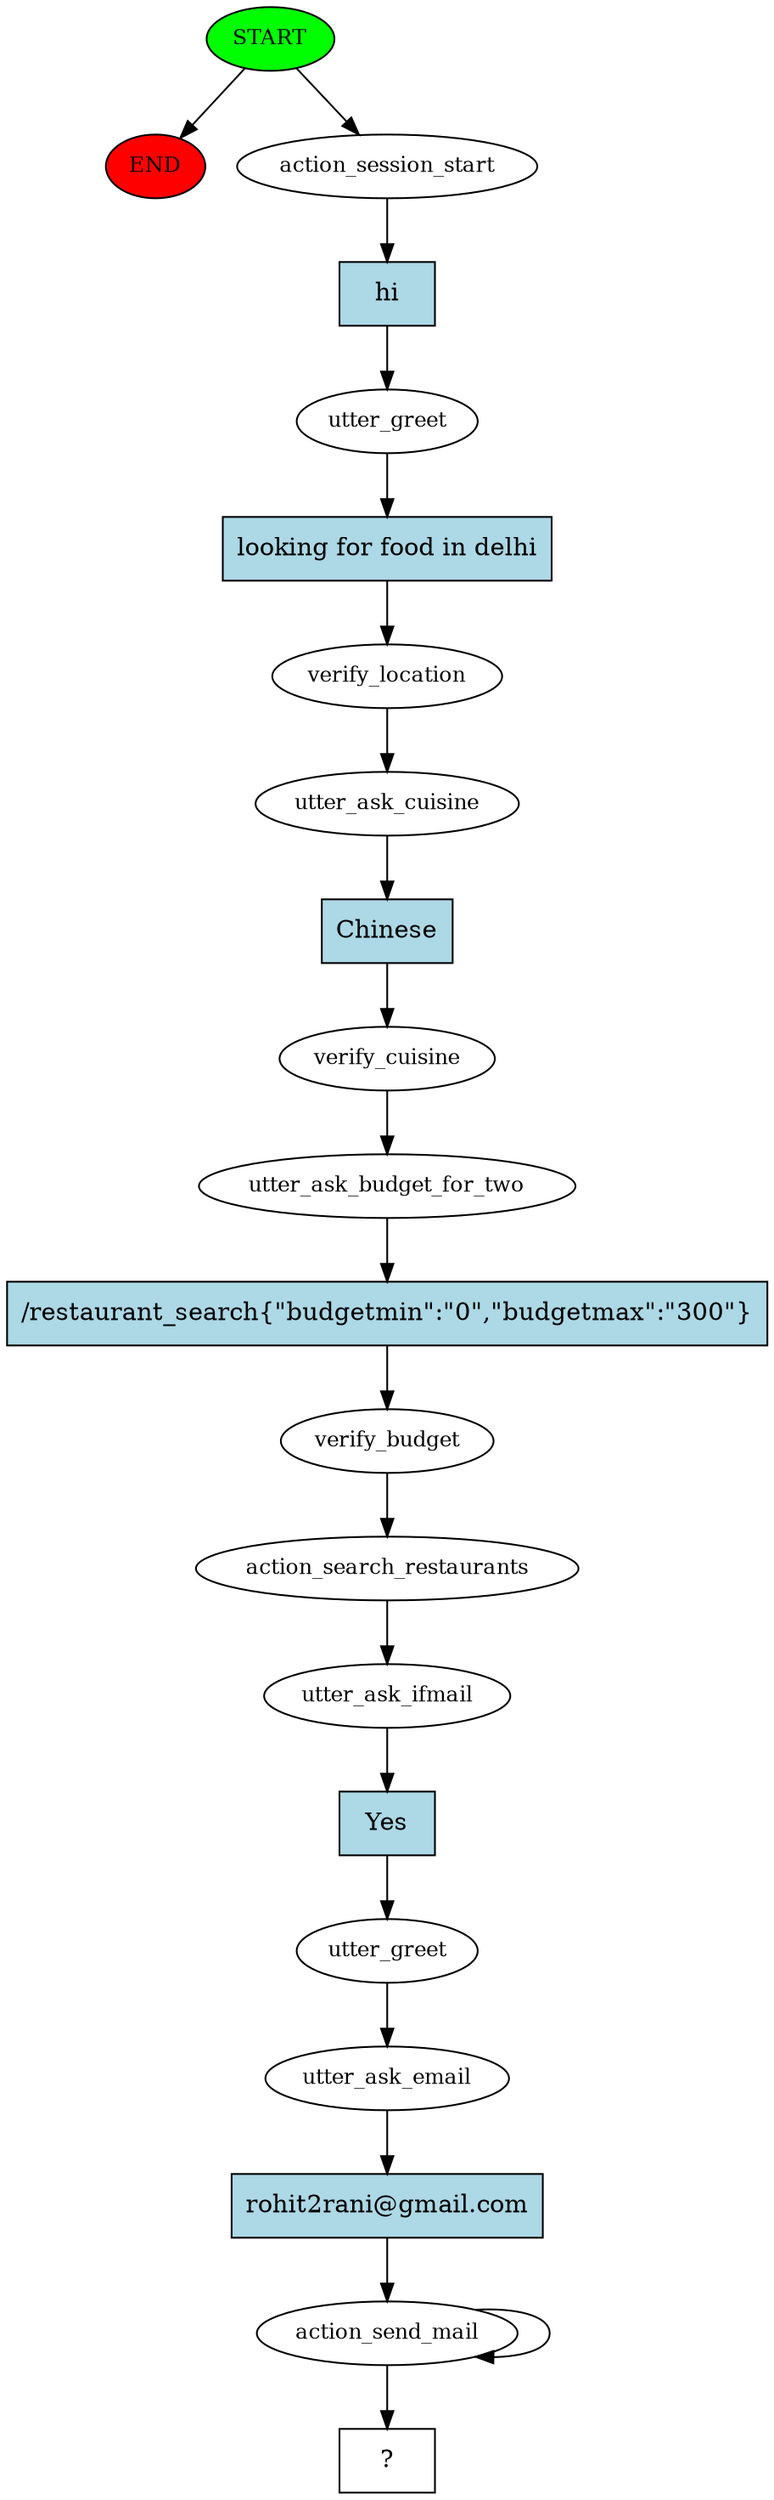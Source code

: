 digraph  {
0 [class="start active", fillcolor=green, fontsize=12, label=START, style=filled];
"-1" [class=end, fillcolor=red, fontsize=12, label=END, style=filled];
1 [class=active, fontsize=12, label=action_session_start];
2 [class=active, fontsize=12, label=utter_greet];
3 [class=active, fontsize=12, label=verify_location];
4 [class=active, fontsize=12, label=utter_ask_cuisine];
5 [class=active, fontsize=12, label=verify_cuisine];
6 [class=active, fontsize=12, label=utter_ask_budget_for_two];
7 [class=active, fontsize=12, label=verify_budget];
8 [class=active, fontsize=12, label=action_search_restaurants];
9 [class=active, fontsize=12, label=utter_ask_ifmail];
10 [class=active, fontsize=12, label=utter_greet];
11 [class=active, fontsize=12, label=utter_ask_email];
12 [class=active, fontsize=12, label=action_send_mail];
16 [class="intent dashed active", label="  ?  ", shape=rect];
17 [class="intent active", fillcolor=lightblue, label=hi, shape=rect, style=filled];
18 [class="intent active", fillcolor=lightblue, label="looking for food in delhi", shape=rect, style=filled];
19 [class="intent active", fillcolor=lightblue, label=Chinese, shape=rect, style=filled];
20 [class="intent active", fillcolor=lightblue, label="/restaurant_search{\"budgetmin\":\"0\",\"budgetmax\":\"300\"}", shape=rect, style=filled];
21 [class="intent active", fillcolor=lightblue, label=Yes, shape=rect, style=filled];
22 [class="intent active", fillcolor=lightblue, label="rohit2rani@gmail.com", shape=rect, style=filled];
0 -> "-1"  [class="", key=NONE, label=""];
0 -> 1  [class=active, key=NONE, label=""];
1 -> 17  [class=active, key=0];
2 -> 18  [class=active, key=0];
3 -> 4  [class=active, key=NONE, label=""];
4 -> 19  [class=active, key=0];
5 -> 6  [class=active, key=NONE, label=""];
6 -> 20  [class=active, key=0];
7 -> 8  [class=active, key=NONE, label=""];
8 -> 9  [class=active, key=NONE, label=""];
9 -> 21  [class=active, key=0];
10 -> 11  [class=active, key=NONE, label=""];
11 -> 22  [class=active, key=0];
12 -> 12  [class=active, key=NONE, label=""];
12 -> 16  [class=active, key=NONE, label=""];
17 -> 2  [class=active, key=0];
18 -> 3  [class=active, key=0];
19 -> 5  [class=active, key=0];
20 -> 7  [class=active, key=0];
21 -> 10  [class=active, key=0];
22 -> 12  [class=active, key=0];
}
